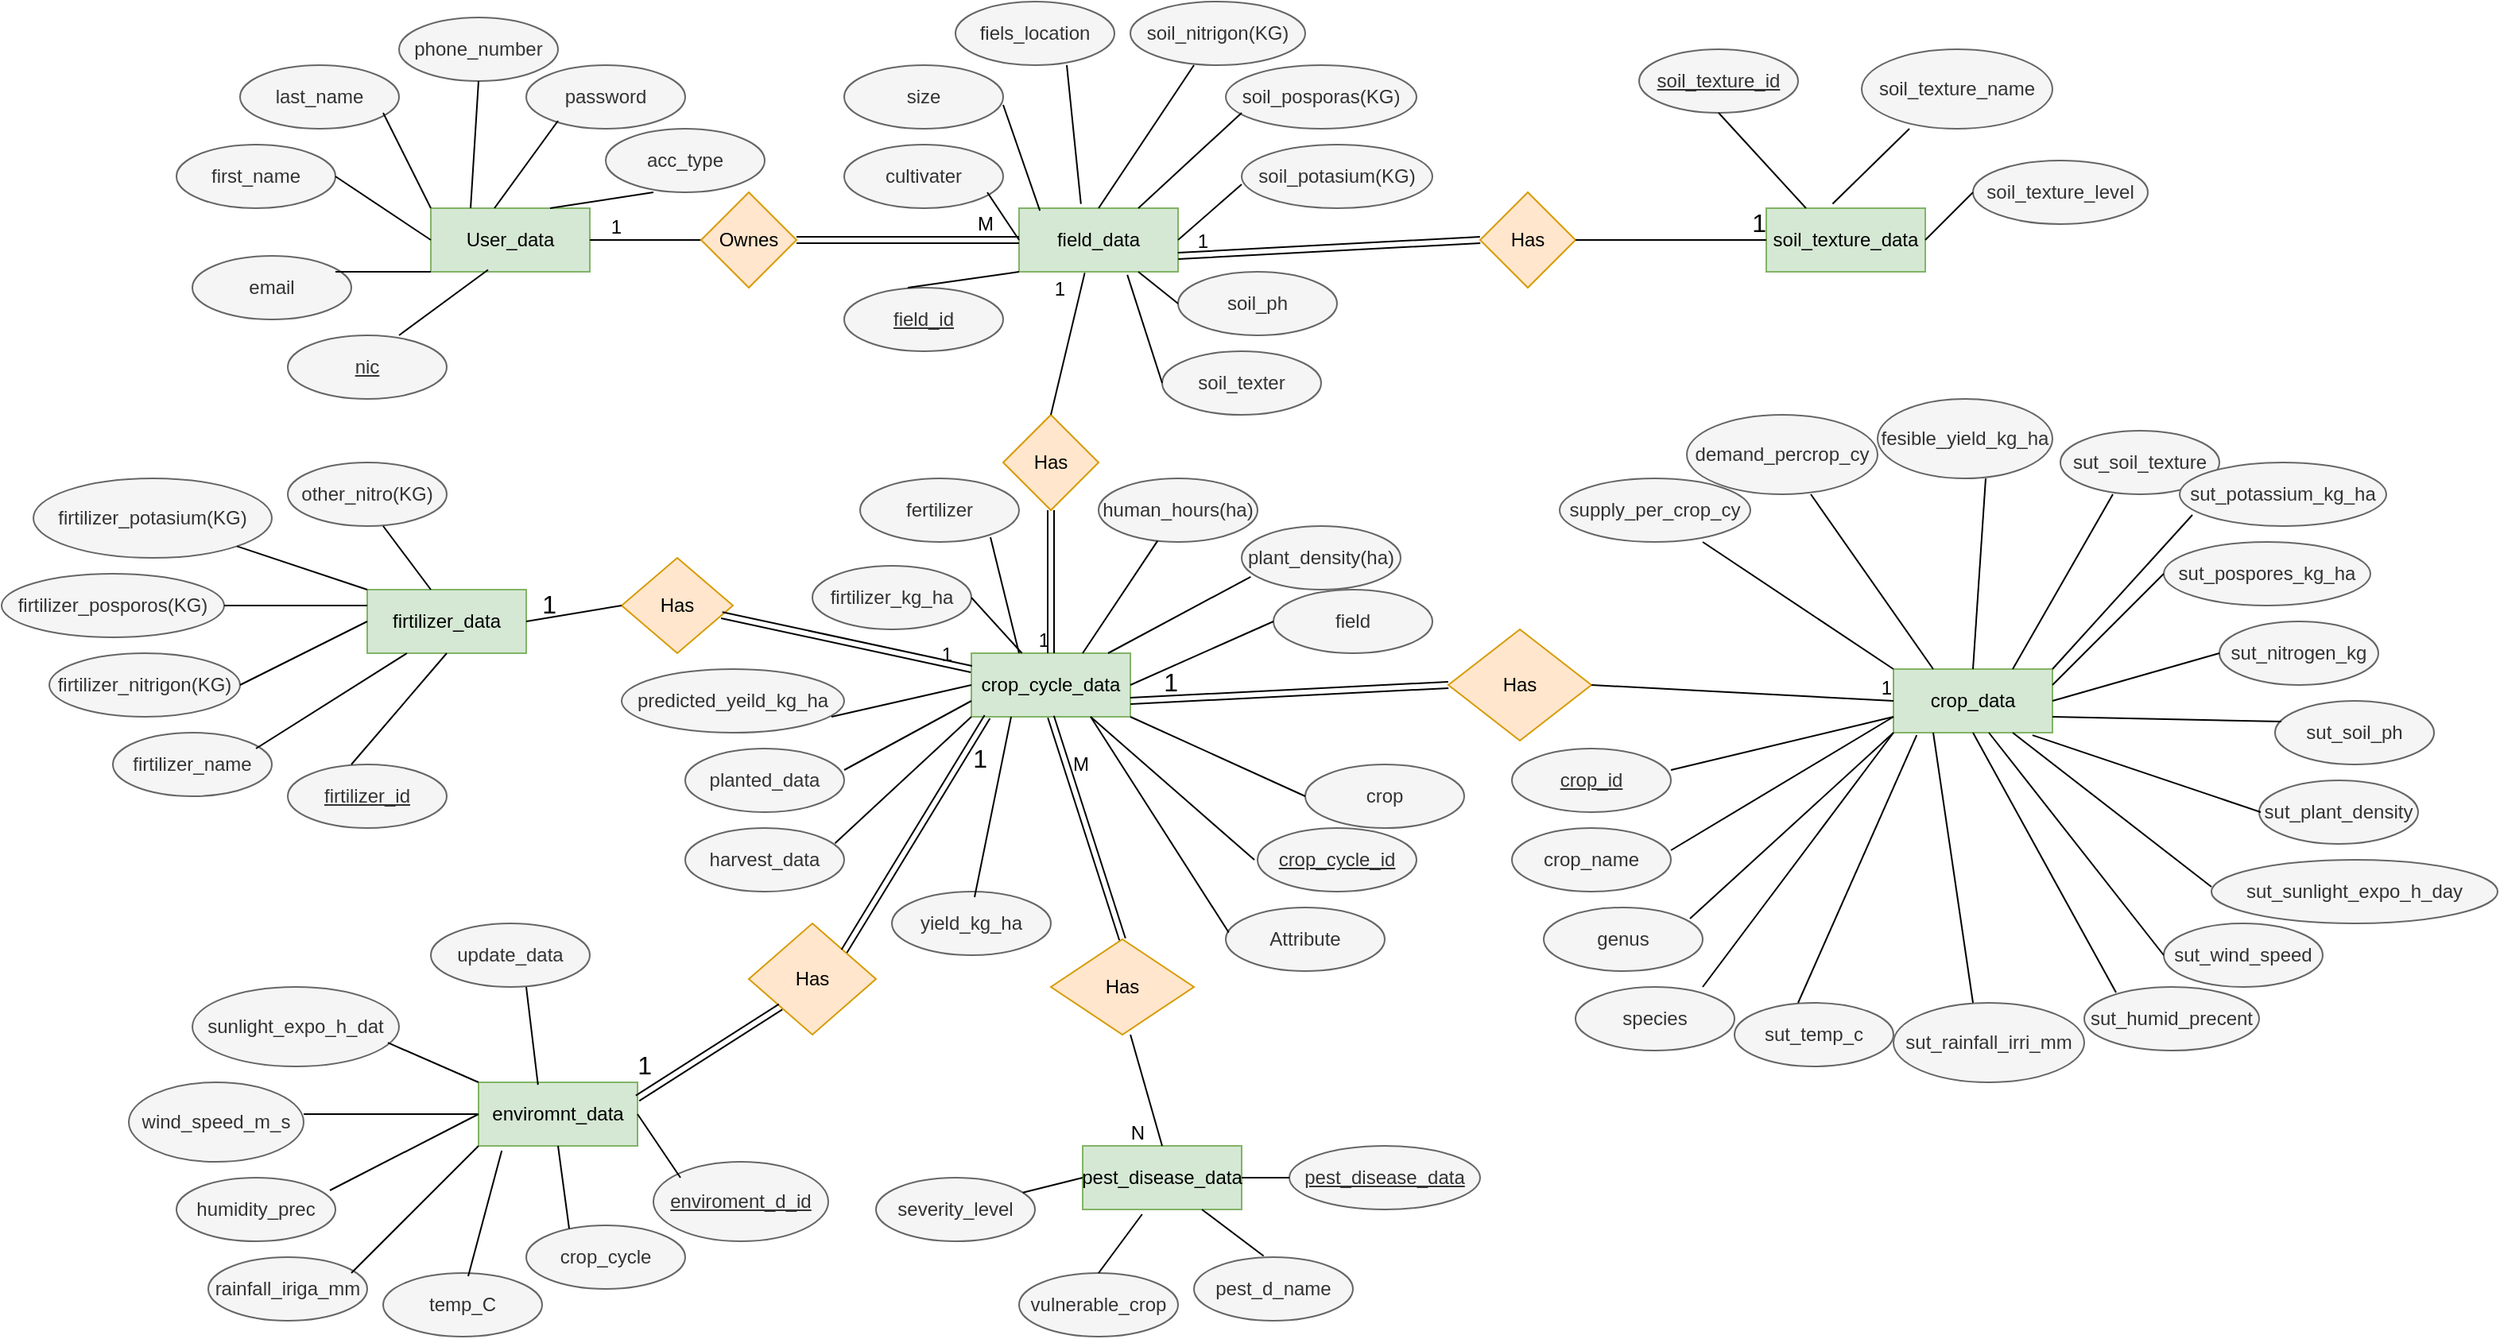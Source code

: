 <mxfile version="20.8.10" type="device"><diagram name="Page-1" id="HQSj9chw221muuiLGqMV"><mxGraphModel dx="2421" dy="1029" grid="1" gridSize="10" guides="1" tooltips="1" connect="1" arrows="1" fold="1" page="1" pageScale="1" pageWidth="850" pageHeight="1100" math="0" shadow="0"><root><mxCell id="0"/><mxCell id="1" parent="0"/><mxCell id="iMDav_3zM4_dnrq6Vx24-238" value="User_data" style="whiteSpace=wrap;html=1;align=center;fillColor=#d5e8d4;strokeColor=#82b366;" parent="1" vertex="1"><mxGeometry x="100" y="170" width="100" height="40" as="geometry"/></mxCell><mxCell id="iMDav_3zM4_dnrq6Vx24-239" value="pest_disease_data" style="whiteSpace=wrap;html=1;align=center;fillColor=#d5e8d4;strokeColor=#82b366;" parent="1" vertex="1"><mxGeometry x="510" y="760" width="100" height="40" as="geometry"/></mxCell><mxCell id="iMDav_3zM4_dnrq6Vx24-241" value="crop_data" style="whiteSpace=wrap;html=1;align=center;fillColor=#d5e8d4;strokeColor=#82b366;" parent="1" vertex="1"><mxGeometry x="1020" y="460" width="100" height="40" as="geometry"/></mxCell><mxCell id="iMDav_3zM4_dnrq6Vx24-242" value="firtilizer_data" style="whiteSpace=wrap;html=1;align=center;fillColor=#d5e8d4;strokeColor=#82b366;" parent="1" vertex="1"><mxGeometry x="60" y="410" width="100" height="40" as="geometry"/></mxCell><mxCell id="iMDav_3zM4_dnrq6Vx24-243" value="enviromnt_data" style="whiteSpace=wrap;html=1;align=center;fillColor=#d5e8d4;strokeColor=#82b366;" parent="1" vertex="1"><mxGeometry x="130" y="720" width="100" height="40" as="geometry"/></mxCell><mxCell id="iMDav_3zM4_dnrq6Vx24-244" value="crop_cycle_data" style="whiteSpace=wrap;html=1;align=center;fillColor=#d5e8d4;strokeColor=#82b366;" parent="1" vertex="1"><mxGeometry x="440" y="450" width="100" height="40" as="geometry"/></mxCell><mxCell id="iMDav_3zM4_dnrq6Vx24-245" value="field_data" style="whiteSpace=wrap;html=1;align=center;fillColor=#d5e8d4;strokeColor=#82b366;" parent="1" vertex="1"><mxGeometry x="470" y="170" width="100" height="40" as="geometry"/></mxCell><mxCell id="iMDav_3zM4_dnrq6Vx24-246" value="soil_texture_data" style="whiteSpace=wrap;html=1;align=center;fillColor=#d5e8d4;strokeColor=#82b366;" parent="1" vertex="1"><mxGeometry x="940" y="170" width="100" height="40" as="geometry"/></mxCell><mxCell id="iMDav_3zM4_dnrq6Vx24-248" value="nic" style="ellipse;whiteSpace=wrap;html=1;align=center;fontStyle=4;fillColor=#f5f5f5;fontColor=#333333;strokeColor=#666666;" parent="1" vertex="1"><mxGeometry x="10" y="250" width="100" height="40" as="geometry"/></mxCell><mxCell id="iMDav_3zM4_dnrq6Vx24-249" value="firtilizer_nitrigon(KG)" style="ellipse;whiteSpace=wrap;html=1;align=center;fillColor=#f5f5f5;fontColor=#333333;strokeColor=#666666;" parent="1" vertex="1"><mxGeometry x="-140" y="450" width="120" height="40" as="geometry"/></mxCell><mxCell id="iMDav_3zM4_dnrq6Vx24-250" value="first_name" style="ellipse;whiteSpace=wrap;html=1;align=center;fillColor=#f5f5f5;fontColor=#333333;strokeColor=#666666;" parent="1" vertex="1"><mxGeometry x="-60" y="130" width="100" height="40" as="geometry"/></mxCell><mxCell id="iMDav_3zM4_dnrq6Vx24-251" value="email" style="ellipse;whiteSpace=wrap;html=1;align=center;fillColor=#f5f5f5;fontColor=#333333;strokeColor=#666666;" parent="1" vertex="1"><mxGeometry x="-50" y="200" width="100" height="40" as="geometry"/></mxCell><mxCell id="iMDav_3zM4_dnrq6Vx24-252" value="soil_texture_name" style="ellipse;whiteSpace=wrap;html=1;align=center;fillColor=#f5f5f5;fontColor=#333333;strokeColor=#666666;" parent="1" vertex="1"><mxGeometry x="1000" y="70" width="120" height="50" as="geometry"/></mxCell><mxCell id="iMDav_3zM4_dnrq6Vx24-253" value="phone_number" style="ellipse;whiteSpace=wrap;html=1;align=center;fillColor=#f5f5f5;fontColor=#333333;strokeColor=#666666;" parent="1" vertex="1"><mxGeometry x="80" y="50" width="100" height="40" as="geometry"/></mxCell><mxCell id="iMDav_3zM4_dnrq6Vx24-254" value="acc_type" style="ellipse;whiteSpace=wrap;html=1;align=center;fillColor=#f5f5f5;fontColor=#333333;strokeColor=#666666;" parent="1" vertex="1"><mxGeometry x="210" y="120" width="100" height="40" as="geometry"/></mxCell><mxCell id="iMDav_3zM4_dnrq6Vx24-255" value="last_name" style="ellipse;whiteSpace=wrap;html=1;align=center;fillColor=#f5f5f5;fontColor=#333333;strokeColor=#666666;" parent="1" vertex="1"><mxGeometry x="-20" y="80" width="100" height="40" as="geometry"/></mxCell><mxCell id="iMDav_3zM4_dnrq6Vx24-256" value="password" style="ellipse;whiteSpace=wrap;html=1;align=center;fillColor=#f5f5f5;fontColor=#333333;strokeColor=#666666;" parent="1" vertex="1"><mxGeometry x="160" y="80" width="100" height="40" as="geometry"/></mxCell><mxCell id="iMDav_3zM4_dnrq6Vx24-257" value="fiels_location" style="ellipse;whiteSpace=wrap;html=1;align=center;fillColor=#f5f5f5;fontColor=#333333;strokeColor=#666666;" parent="1" vertex="1"><mxGeometry x="430" y="40" width="100" height="40" as="geometry"/></mxCell><mxCell id="iMDav_3zM4_dnrq6Vx24-258" value="soil_texter" style="ellipse;whiteSpace=wrap;html=1;align=center;fillColor=#f5f5f5;fontColor=#333333;strokeColor=#666666;" parent="1" vertex="1"><mxGeometry x="560" y="260" width="100" height="40" as="geometry"/></mxCell><mxCell id="iMDav_3zM4_dnrq6Vx24-259" value="soil_posporas(KG)" style="ellipse;whiteSpace=wrap;html=1;align=center;fillColor=#f5f5f5;fontColor=#333333;strokeColor=#666666;" parent="1" vertex="1"><mxGeometry x="600" y="80" width="120" height="40" as="geometry"/></mxCell><mxCell id="iMDav_3zM4_dnrq6Vx24-260" value="cultivater" style="ellipse;whiteSpace=wrap;html=1;align=center;fillColor=#f5f5f5;fontColor=#333333;strokeColor=#666666;" parent="1" vertex="1"><mxGeometry x="360" y="130" width="100" height="40" as="geometry"/></mxCell><mxCell id="iMDav_3zM4_dnrq6Vx24-261" value="soil_ph" style="ellipse;whiteSpace=wrap;html=1;align=center;fillColor=#f5f5f5;fontColor=#333333;strokeColor=#666666;" parent="1" vertex="1"><mxGeometry x="570" y="210" width="100" height="40" as="geometry"/></mxCell><mxCell id="iMDav_3zM4_dnrq6Vx24-262" value="soil_texture_level" style="ellipse;whiteSpace=wrap;html=1;align=center;fillColor=#f5f5f5;fontColor=#333333;strokeColor=#666666;" parent="1" vertex="1"><mxGeometry x="1070" y="140" width="110" height="40" as="geometry"/></mxCell><mxCell id="iMDav_3zM4_dnrq6Vx24-263" value="soil_potasium(KG)" style="ellipse;whiteSpace=wrap;html=1;align=center;fillColor=#f5f5f5;fontColor=#333333;strokeColor=#666666;" parent="1" vertex="1"><mxGeometry x="610" y="130" width="120" height="40" as="geometry"/></mxCell><mxCell id="iMDav_3zM4_dnrq6Vx24-264" value="soil_nitrigon(KG)" style="ellipse;whiteSpace=wrap;html=1;align=center;fillColor=#f5f5f5;fontColor=#333333;strokeColor=#666666;" parent="1" vertex="1"><mxGeometry x="540" y="40" width="110" height="40" as="geometry"/></mxCell><mxCell id="iMDav_3zM4_dnrq6Vx24-265" value="size" style="ellipse;whiteSpace=wrap;html=1;align=center;fillColor=#f5f5f5;fontColor=#333333;strokeColor=#666666;" parent="1" vertex="1"><mxGeometry x="360" y="80" width="100" height="40" as="geometry"/></mxCell><mxCell id="iMDav_3zM4_dnrq6Vx24-266" value="field_id" style="ellipse;whiteSpace=wrap;html=1;align=center;fontStyle=4;fillColor=#f5f5f5;fontColor=#333333;strokeColor=#666666;" parent="1" vertex="1"><mxGeometry x="360" y="220" width="100" height="40" as="geometry"/></mxCell><mxCell id="iMDav_3zM4_dnrq6Vx24-267" value="soil_texture_id" style="ellipse;whiteSpace=wrap;html=1;align=center;fontStyle=4;fillColor=#f5f5f5;fontColor=#333333;strokeColor=#666666;" parent="1" vertex="1"><mxGeometry x="860" y="70" width="100" height="40" as="geometry"/></mxCell><mxCell id="iMDav_3zM4_dnrq6Vx24-268" value="firtilizer_id" style="ellipse;whiteSpace=wrap;html=1;align=center;fontStyle=4;fillColor=#f5f5f5;fontColor=#333333;strokeColor=#666666;" parent="1" vertex="1"><mxGeometry x="10" y="520" width="100" height="40" as="geometry"/></mxCell><mxCell id="iMDav_3zM4_dnrq6Vx24-269" value="firtilizer_name" style="ellipse;whiteSpace=wrap;html=1;align=center;fillColor=#f5f5f5;fontColor=#333333;strokeColor=#666666;" parent="1" vertex="1"><mxGeometry x="-100" y="500" width="100" height="40" as="geometry"/></mxCell><mxCell id="iMDav_3zM4_dnrq6Vx24-270" value="other_nitro(KG)" style="ellipse;whiteSpace=wrap;html=1;align=center;fillColor=#f5f5f5;fontColor=#333333;strokeColor=#666666;" parent="1" vertex="1"><mxGeometry x="10" y="330" width="100" height="40" as="geometry"/></mxCell><mxCell id="iMDav_3zM4_dnrq6Vx24-271" value="firtilizer_potasium(KG)" style="ellipse;whiteSpace=wrap;html=1;align=center;fillColor=#f5f5f5;fontColor=#333333;strokeColor=#666666;" parent="1" vertex="1"><mxGeometry x="-150" y="340" width="150" height="50" as="geometry"/></mxCell><mxCell id="iMDav_3zM4_dnrq6Vx24-272" value="firtilizer_posporos(KG)" style="ellipse;whiteSpace=wrap;html=1;align=center;fillColor=#f5f5f5;fontColor=#333333;strokeColor=#666666;" parent="1" vertex="1"><mxGeometry x="-170" y="400" width="140" height="40" as="geometry"/></mxCell><mxCell id="iMDav_3zM4_dnrq6Vx24-273" value="enviroment_d_id" style="ellipse;whiteSpace=wrap;html=1;align=center;fontStyle=4;fillColor=#f5f5f5;fontColor=#333333;strokeColor=#666666;" parent="1" vertex="1"><mxGeometry x="240" y="770" width="110" height="50" as="geometry"/></mxCell><mxCell id="iMDav_3zM4_dnrq6Vx24-274" value="sunlight_expo_h_dat" style="ellipse;whiteSpace=wrap;html=1;align=center;fillColor=#f5f5f5;fontColor=#333333;strokeColor=#666666;" parent="1" vertex="1"><mxGeometry x="-50" y="660" width="130" height="50" as="geometry"/></mxCell><mxCell id="iMDav_3zM4_dnrq6Vx24-275" value="wind_speed_m_s" style="ellipse;whiteSpace=wrap;html=1;align=center;fillColor=#f5f5f5;fontColor=#333333;strokeColor=#666666;" parent="1" vertex="1"><mxGeometry x="-90" y="720" width="110" height="50" as="geometry"/></mxCell><mxCell id="iMDav_3zM4_dnrq6Vx24-276" value="update_data" style="ellipse;whiteSpace=wrap;html=1;align=center;fillColor=#f5f5f5;fontColor=#333333;strokeColor=#666666;" parent="1" vertex="1"><mxGeometry x="100" y="620" width="100" height="40" as="geometry"/></mxCell><mxCell id="iMDav_3zM4_dnrq6Vx24-277" value="humidity_prec" style="ellipse;whiteSpace=wrap;html=1;align=center;fillColor=#f5f5f5;fontColor=#333333;strokeColor=#666666;" parent="1" vertex="1"><mxGeometry x="-60" y="780" width="100" height="40" as="geometry"/></mxCell><mxCell id="iMDav_3zM4_dnrq6Vx24-278" value="rainfall_iriga_mm" style="ellipse;whiteSpace=wrap;html=1;align=center;fillColor=#f5f5f5;fontColor=#333333;strokeColor=#666666;" parent="1" vertex="1"><mxGeometry x="-40" y="830" width="100" height="40" as="geometry"/></mxCell><mxCell id="iMDav_3zM4_dnrq6Vx24-279" value="temp_C" style="ellipse;whiteSpace=wrap;html=1;align=center;fillColor=#f5f5f5;fontColor=#333333;strokeColor=#666666;" parent="1" vertex="1"><mxGeometry x="70" y="840" width="100" height="40" as="geometry"/></mxCell><mxCell id="iMDav_3zM4_dnrq6Vx24-280" value="crop_cycle" style="ellipse;whiteSpace=wrap;html=1;align=center;fillColor=#f5f5f5;fontColor=#333333;strokeColor=#666666;" parent="1" vertex="1"><mxGeometry x="160" y="810" width="100" height="40" as="geometry"/></mxCell><mxCell id="iMDav_3zM4_dnrq6Vx24-288" value="crop_cycle_id" style="ellipse;whiteSpace=wrap;html=1;align=center;fontStyle=4;fillColor=#f5f5f5;fontColor=#333333;strokeColor=#666666;" parent="1" vertex="1"><mxGeometry x="620" y="560" width="100" height="40" as="geometry"/></mxCell><mxCell id="iMDav_3zM4_dnrq6Vx24-289" value="harvest_data" style="ellipse;whiteSpace=wrap;html=1;align=center;fillColor=#f5f5f5;fontColor=#333333;strokeColor=#666666;" parent="1" vertex="1"><mxGeometry x="260" y="560" width="100" height="40" as="geometry"/></mxCell><mxCell id="iMDav_3zM4_dnrq6Vx24-290" value="Attribute" style="ellipse;whiteSpace=wrap;html=1;align=center;fillColor=#f5f5f5;fontColor=#333333;strokeColor=#666666;" parent="1" vertex="1"><mxGeometry x="600" y="610" width="100" height="40" as="geometry"/></mxCell><mxCell id="iMDav_3zM4_dnrq6Vx24-291" value="predicted_yeild_kg_ha" style="ellipse;whiteSpace=wrap;html=1;align=center;fillColor=#f5f5f5;fontColor=#333333;strokeColor=#666666;" parent="1" vertex="1"><mxGeometry x="220" y="460" width="140" height="40" as="geometry"/></mxCell><mxCell id="iMDav_3zM4_dnrq6Vx24-292" value="planted_data" style="ellipse;whiteSpace=wrap;html=1;align=center;fillColor=#f5f5f5;fontColor=#333333;strokeColor=#666666;" parent="1" vertex="1"><mxGeometry x="260" y="510" width="100" height="40" as="geometry"/></mxCell><mxCell id="iMDav_3zM4_dnrq6Vx24-293" value="yield_kg_ha" style="ellipse;whiteSpace=wrap;html=1;align=center;fillColor=#f5f5f5;fontColor=#333333;strokeColor=#666666;" parent="1" vertex="1"><mxGeometry x="390" y="600" width="100" height="40" as="geometry"/></mxCell><mxCell id="iMDav_3zM4_dnrq6Vx24-294" value="firtilizer_kg_ha" style="ellipse;whiteSpace=wrap;html=1;align=center;fillColor=#f5f5f5;fontColor=#333333;strokeColor=#666666;" parent="1" vertex="1"><mxGeometry x="340" y="395" width="100" height="40" as="geometry"/></mxCell><mxCell id="iMDav_3zM4_dnrq6Vx24-295" value="human_hours(ha)" style="ellipse;whiteSpace=wrap;html=1;align=center;fillColor=#f5f5f5;fontColor=#333333;strokeColor=#666666;" parent="1" vertex="1"><mxGeometry x="520" y="340" width="100" height="40" as="geometry"/></mxCell><mxCell id="iMDav_3zM4_dnrq6Vx24-296" value="plant_density(ha)" style="ellipse;whiteSpace=wrap;html=1;align=center;fillColor=#f5f5f5;fontColor=#333333;strokeColor=#666666;" parent="1" vertex="1"><mxGeometry x="610" y="370" width="100" height="40" as="geometry"/></mxCell><mxCell id="iMDav_3zM4_dnrq6Vx24-297" value="field" style="ellipse;whiteSpace=wrap;html=1;align=center;fillColor=#f5f5f5;fontColor=#333333;strokeColor=#666666;" parent="1" vertex="1"><mxGeometry x="630" y="410" width="100" height="40" as="geometry"/></mxCell><mxCell id="iMDav_3zM4_dnrq6Vx24-298" value="crop" style="ellipse;whiteSpace=wrap;html=1;align=center;fillColor=#f5f5f5;fontColor=#333333;strokeColor=#666666;" parent="1" vertex="1"><mxGeometry x="650" y="520" width="100" height="40" as="geometry"/></mxCell><mxCell id="iMDav_3zM4_dnrq6Vx24-299" value="fertilizer" style="ellipse;whiteSpace=wrap;html=1;align=center;fillColor=#f5f5f5;fontColor=#333333;strokeColor=#666666;" parent="1" vertex="1"><mxGeometry x="370" y="340" width="100" height="40" as="geometry"/></mxCell><mxCell id="iMDav_3zM4_dnrq6Vx24-301" value="severity_level" style="ellipse;whiteSpace=wrap;html=1;align=center;fillColor=#f5f5f5;fontColor=#333333;strokeColor=#666666;" parent="1" vertex="1"><mxGeometry x="380" y="780" width="100" height="40" as="geometry"/></mxCell><mxCell id="iMDav_3zM4_dnrq6Vx24-304" value="pest_disease_data" style="ellipse;whiteSpace=wrap;html=1;align=center;fontStyle=4;fillColor=#f5f5f5;fontColor=#333333;strokeColor=#666666;" parent="1" vertex="1"><mxGeometry x="640" y="760" width="120" height="40" as="geometry"/></mxCell><mxCell id="iMDav_3zM4_dnrq6Vx24-305" value="pest_d_name" style="ellipse;whiteSpace=wrap;html=1;align=center;fillColor=#f5f5f5;fontColor=#333333;strokeColor=#666666;" parent="1" vertex="1"><mxGeometry x="580" y="830" width="100" height="40" as="geometry"/></mxCell><mxCell id="iMDav_3zM4_dnrq6Vx24-306" value="vulnerable_crop" style="ellipse;whiteSpace=wrap;html=1;align=center;fillColor=#f5f5f5;fontColor=#333333;strokeColor=#666666;" parent="1" vertex="1"><mxGeometry x="470" y="840" width="100" height="40" as="geometry"/></mxCell><mxCell id="iMDav_3zM4_dnrq6Vx24-307" value="crop_id" style="ellipse;whiteSpace=wrap;html=1;align=center;fontStyle=4;fillColor=#f5f5f5;fontColor=#333333;strokeColor=#666666;" parent="1" vertex="1"><mxGeometry x="780" y="510" width="100" height="40" as="geometry"/></mxCell><mxCell id="iMDav_3zM4_dnrq6Vx24-308" value="species" style="ellipse;whiteSpace=wrap;html=1;align=center;fillColor=#f5f5f5;fontColor=#333333;strokeColor=#666666;" parent="1" vertex="1"><mxGeometry x="820" y="660" width="100" height="40" as="geometry"/></mxCell><mxCell id="iMDav_3zM4_dnrq6Vx24-309" value="crop_name" style="ellipse;whiteSpace=wrap;html=1;align=center;fillColor=#f5f5f5;fontColor=#333333;strokeColor=#666666;" parent="1" vertex="1"><mxGeometry x="780" y="560" width="100" height="40" as="geometry"/></mxCell><mxCell id="iMDav_3zM4_dnrq6Vx24-310" value="genus" style="ellipse;whiteSpace=wrap;html=1;align=center;fillColor=#f5f5f5;fontColor=#333333;strokeColor=#666666;" parent="1" vertex="1"><mxGeometry x="800" y="610" width="100" height="40" as="geometry"/></mxCell><mxCell id="iMDav_3zM4_dnrq6Vx24-311" value="sut_soil_texture" style="ellipse;whiteSpace=wrap;html=1;align=center;fillColor=#f5f5f5;fontColor=#333333;strokeColor=#666666;" parent="1" vertex="1"><mxGeometry x="1125" y="310" width="100" height="40" as="geometry"/></mxCell><mxCell id="iMDav_3zM4_dnrq6Vx24-312" value="sut_potassium_kg_ha" style="ellipse;whiteSpace=wrap;html=1;align=center;fillColor=#f5f5f5;fontColor=#333333;strokeColor=#666666;" parent="1" vertex="1"><mxGeometry x="1200" y="330" width="130" height="40" as="geometry"/></mxCell><mxCell id="iMDav_3zM4_dnrq6Vx24-313" value="sut_pospores_kg_ha" style="ellipse;whiteSpace=wrap;html=1;align=center;fillColor=#f5f5f5;fontColor=#333333;strokeColor=#666666;" parent="1" vertex="1"><mxGeometry x="1190" y="380" width="130" height="40" as="geometry"/></mxCell><mxCell id="iMDav_3zM4_dnrq6Vx24-314" value="sut_nitrogen_kg" style="ellipse;whiteSpace=wrap;html=1;align=center;fillColor=#f5f5f5;fontColor=#333333;strokeColor=#666666;" parent="1" vertex="1"><mxGeometry x="1225" y="430" width="100" height="40" as="geometry"/></mxCell><mxCell id="iMDav_3zM4_dnrq6Vx24-316" value="sut_soil_ph" style="ellipse;whiteSpace=wrap;html=1;align=center;fillColor=#f5f5f5;fontColor=#333333;strokeColor=#666666;" parent="1" vertex="1"><mxGeometry x="1260" y="480" width="100" height="40" as="geometry"/></mxCell><mxCell id="iMDav_3zM4_dnrq6Vx24-317" value="fesible_yield_kg_ha" style="ellipse;whiteSpace=wrap;html=1;align=center;fillColor=#f5f5f5;fontColor=#333333;strokeColor=#666666;" parent="1" vertex="1"><mxGeometry x="1010" y="290" width="110" height="50" as="geometry"/></mxCell><mxCell id="iMDav_3zM4_dnrq6Vx24-318" value="demand_percrop_cy" style="ellipse;whiteSpace=wrap;html=1;align=center;fillColor=#f5f5f5;fontColor=#333333;strokeColor=#666666;" parent="1" vertex="1"><mxGeometry x="890" y="300" width="120" height="50" as="geometry"/></mxCell><mxCell id="iMDav_3zM4_dnrq6Vx24-319" value="supply_per_crop_cy" style="ellipse;whiteSpace=wrap;html=1;align=center;fillColor=#f5f5f5;fontColor=#333333;strokeColor=#666666;" parent="1" vertex="1"><mxGeometry x="810" y="340" width="120" height="40" as="geometry"/></mxCell><mxCell id="iMDav_3zM4_dnrq6Vx24-320" value="sut_plant_density" style="ellipse;whiteSpace=wrap;html=1;align=center;fillColor=#f5f5f5;fontColor=#333333;strokeColor=#666666;" parent="1" vertex="1"><mxGeometry x="1250" y="530" width="100" height="40" as="geometry"/></mxCell><mxCell id="iMDav_3zM4_dnrq6Vx24-321" value="sut_sunlight_expo_h_day" style="ellipse;whiteSpace=wrap;html=1;align=center;fillColor=#f5f5f5;fontColor=#333333;strokeColor=#666666;" parent="1" vertex="1"><mxGeometry x="1220" y="580" width="180" height="40" as="geometry"/></mxCell><mxCell id="iMDav_3zM4_dnrq6Vx24-322" value="sut_wind_speed" style="ellipse;whiteSpace=wrap;html=1;align=center;fillColor=#f5f5f5;fontColor=#333333;strokeColor=#666666;" parent="1" vertex="1"><mxGeometry x="1190" y="620" width="100" height="40" as="geometry"/></mxCell><mxCell id="iMDav_3zM4_dnrq6Vx24-323" value="sut_humid_precent" style="ellipse;whiteSpace=wrap;html=1;align=center;fillColor=#f5f5f5;fontColor=#333333;strokeColor=#666666;" parent="1" vertex="1"><mxGeometry x="1140" y="660" width="110" height="40" as="geometry"/></mxCell><mxCell id="iMDav_3zM4_dnrq6Vx24-324" value="sut_rainfall_irri_mm" style="ellipse;whiteSpace=wrap;html=1;align=center;fillColor=#f5f5f5;fontColor=#333333;strokeColor=#666666;" parent="1" vertex="1"><mxGeometry x="1020" y="670" width="120" height="50" as="geometry"/></mxCell><mxCell id="iMDav_3zM4_dnrq6Vx24-325" value="sut_temp_c" style="ellipse;whiteSpace=wrap;html=1;align=center;fillColor=#f5f5f5;fontColor=#333333;strokeColor=#666666;" parent="1" vertex="1"><mxGeometry x="920" y="670" width="100" height="40" as="geometry"/></mxCell><mxCell id="iMDav_3zM4_dnrq6Vx24-351" value="" style="endArrow=none;html=1;rounded=0;entryX=0.5;entryY=1;entryDx=0;entryDy=0;" parent="1" target="iMDav_3zM4_dnrq6Vx24-242" edge="1"><mxGeometry relative="1" as="geometry"><mxPoint x="50" y="520" as="sourcePoint"/><mxPoint x="210" y="520" as="targetPoint"/></mxGeometry></mxCell><mxCell id="iMDav_3zM4_dnrq6Vx24-352" value="" style="endArrow=none;html=1;rounded=0;entryX=0.25;entryY=1;entryDx=0;entryDy=0;" parent="1" target="iMDav_3zM4_dnrq6Vx24-242" edge="1"><mxGeometry relative="1" as="geometry"><mxPoint x="-10" y="510" as="sourcePoint"/><mxPoint x="50" y="440" as="targetPoint"/></mxGeometry></mxCell><mxCell id="iMDav_3zM4_dnrq6Vx24-353" value="" style="endArrow=none;html=1;rounded=0;entryX=0;entryY=0.5;entryDx=0;entryDy=0;" parent="1" target="iMDav_3zM4_dnrq6Vx24-242" edge="1"><mxGeometry relative="1" as="geometry"><mxPoint x="-20" y="470" as="sourcePoint"/><mxPoint x="40" y="400" as="targetPoint"/></mxGeometry></mxCell><mxCell id="iMDav_3zM4_dnrq6Vx24-354" value="" style="endArrow=none;html=1;rounded=0;entryX=0;entryY=0.25;entryDx=0;entryDy=0;exitX=1;exitY=0.5;exitDx=0;exitDy=0;" parent="1" source="iMDav_3zM4_dnrq6Vx24-272" target="iMDav_3zM4_dnrq6Vx24-242" edge="1"><mxGeometry relative="1" as="geometry"><mxPoint x="-30" y="410" as="sourcePoint"/><mxPoint x="30" y="340" as="targetPoint"/></mxGeometry></mxCell><mxCell id="iMDav_3zM4_dnrq6Vx24-355" value="" style="endArrow=none;html=1;rounded=0;entryX=0;entryY=0;entryDx=0;entryDy=0;exitX=1;exitY=1;exitDx=0;exitDy=0;" parent="1" source="iMDav_3zM4_dnrq6Vx24-271" target="iMDav_3zM4_dnrq6Vx24-242" edge="1"><mxGeometry relative="1" as="geometry"><mxPoint x="-20" y="380" as="sourcePoint"/><mxPoint x="40" y="310" as="targetPoint"/></mxGeometry></mxCell><mxCell id="iMDav_3zM4_dnrq6Vx24-356" value="" style="endArrow=none;html=1;rounded=0;entryX=0.5;entryY=1;entryDx=0;entryDy=0;exitX=0.4;exitY=0;exitDx=0;exitDy=0;exitPerimeter=0;" parent="1" source="iMDav_3zM4_dnrq6Vx24-242" edge="1"><mxGeometry relative="1" as="geometry"><mxPoint x="10" y="440" as="sourcePoint"/><mxPoint x="70" y="370" as="targetPoint"/></mxGeometry></mxCell><mxCell id="iMDav_3zM4_dnrq6Vx24-357" value="" style="endArrow=none;html=1;rounded=0;entryX=0.36;entryY=0.968;entryDx=0;entryDy=0;entryPerimeter=0;" parent="1" target="iMDav_3zM4_dnrq6Vx24-238" edge="1"><mxGeometry relative="1" as="geometry"><mxPoint x="80" y="250" as="sourcePoint"/><mxPoint x="140" y="180" as="targetPoint"/></mxGeometry></mxCell><mxCell id="iMDav_3zM4_dnrq6Vx24-358" value="" style="endArrow=none;html=1;rounded=0;entryX=0;entryY=1;entryDx=0;entryDy=0;" parent="1" target="iMDav_3zM4_dnrq6Vx24-238" edge="1"><mxGeometry relative="1" as="geometry"><mxPoint x="40" y="210" as="sourcePoint"/><mxPoint x="100" y="140" as="targetPoint"/></mxGeometry></mxCell><mxCell id="iMDav_3zM4_dnrq6Vx24-359" value="" style="endArrow=none;html=1;rounded=0;entryX=0;entryY=0.5;entryDx=0;entryDy=0;" parent="1" target="iMDav_3zM4_dnrq6Vx24-238" edge="1"><mxGeometry relative="1" as="geometry"><mxPoint x="40" y="150" as="sourcePoint"/><mxPoint x="100" y="80" as="targetPoint"/></mxGeometry></mxCell><mxCell id="iMDav_3zM4_dnrq6Vx24-360" value="" style="endArrow=none;html=1;rounded=0;entryX=0;entryY=0;entryDx=0;entryDy=0;" parent="1" target="iMDav_3zM4_dnrq6Vx24-238" edge="1"><mxGeometry relative="1" as="geometry"><mxPoint x="70" y="110" as="sourcePoint"/><mxPoint x="130" y="40" as="targetPoint"/></mxGeometry></mxCell><mxCell id="iMDav_3zM4_dnrq6Vx24-361" value="" style="endArrow=none;html=1;rounded=0;entryX=0.5;entryY=1;entryDx=0;entryDy=0;exitX=0.25;exitY=0;exitDx=0;exitDy=0;" parent="1" source="iMDav_3zM4_dnrq6Vx24-238" edge="1"><mxGeometry relative="1" as="geometry"><mxPoint x="70" y="160" as="sourcePoint"/><mxPoint x="130" y="90" as="targetPoint"/></mxGeometry></mxCell><mxCell id="iMDav_3zM4_dnrq6Vx24-362" value="" style="endArrow=none;html=1;rounded=0;entryX=0.5;entryY=1;entryDx=0;entryDy=0;" parent="1" edge="1"><mxGeometry relative="1" as="geometry"><mxPoint x="140" y="170" as="sourcePoint"/><mxPoint x="180" y="115" as="targetPoint"/></mxGeometry></mxCell><mxCell id="iMDav_3zM4_dnrq6Vx24-363" value="" style="endArrow=none;html=1;rounded=0;entryX=0.5;entryY=1;entryDx=0;entryDy=0;exitX=0.75;exitY=0;exitDx=0;exitDy=0;" parent="1" source="iMDav_3zM4_dnrq6Vx24-238" edge="1"><mxGeometry relative="1" as="geometry"><mxPoint x="180" y="230" as="sourcePoint"/><mxPoint x="240" y="160" as="targetPoint"/></mxGeometry></mxCell><mxCell id="iMDav_3zM4_dnrq6Vx24-364" value="" style="endArrow=none;html=1;rounded=0;entryX=0.5;entryY=1;entryDx=0;entryDy=0;exitX=0.5;exitY=0;exitDx=0;exitDy=0;" parent="1" source="iMDav_3zM4_dnrq6Vx24-245" edge="1"><mxGeometry relative="1" as="geometry"><mxPoint x="520" y="150" as="sourcePoint"/><mxPoint x="580" y="80" as="targetPoint"/></mxGeometry></mxCell><mxCell id="iMDav_3zM4_dnrq6Vx24-365" value="" style="endArrow=none;html=1;rounded=0;entryX=0.5;entryY=1;entryDx=0;entryDy=0;exitX=0.75;exitY=0;exitDx=0;exitDy=0;" parent="1" source="iMDav_3zM4_dnrq6Vx24-245" edge="1"><mxGeometry relative="1" as="geometry"><mxPoint x="550" y="180" as="sourcePoint"/><mxPoint x="610" y="110" as="targetPoint"/></mxGeometry></mxCell><mxCell id="iMDav_3zM4_dnrq6Vx24-366" value="" style="endArrow=none;html=1;rounded=0;entryX=0.5;entryY=1;entryDx=0;entryDy=0;exitX=1;exitY=0.5;exitDx=0;exitDy=0;" parent="1" source="iMDav_3zM4_dnrq6Vx24-245" edge="1"><mxGeometry relative="1" as="geometry"><mxPoint x="550" y="225" as="sourcePoint"/><mxPoint x="610" y="155" as="targetPoint"/></mxGeometry></mxCell><mxCell id="iMDav_3zM4_dnrq6Vx24-367" value="" style="endArrow=none;html=1;rounded=0;entryX=0.5;entryY=1;entryDx=0;entryDy=0;exitX=0.75;exitY=1;exitDx=0;exitDy=0;" parent="1" source="iMDav_3zM4_dnrq6Vx24-245" edge="1"><mxGeometry relative="1" as="geometry"><mxPoint x="510" y="300" as="sourcePoint"/><mxPoint x="570" y="230" as="targetPoint"/></mxGeometry></mxCell><mxCell id="iMDav_3zM4_dnrq6Vx24-368" value="" style="endArrow=none;html=1;rounded=0;entryX=0.5;entryY=1;entryDx=0;entryDy=0;exitX=0.681;exitY=1.048;exitDx=0;exitDy=0;exitPerimeter=0;" parent="1" source="iMDav_3zM4_dnrq6Vx24-245" edge="1"><mxGeometry relative="1" as="geometry"><mxPoint x="500" y="350" as="sourcePoint"/><mxPoint x="560" y="280" as="targetPoint"/></mxGeometry></mxCell><mxCell id="iMDav_3zM4_dnrq6Vx24-369" value="" style="endArrow=none;html=1;rounded=0;entryX=0;entryY=1;entryDx=0;entryDy=0;" parent="1" target="iMDav_3zM4_dnrq6Vx24-245" edge="1"><mxGeometry relative="1" as="geometry"><mxPoint x="400" y="220" as="sourcePoint"/><mxPoint x="460" y="150" as="targetPoint"/></mxGeometry></mxCell><mxCell id="iMDav_3zM4_dnrq6Vx24-370" value="" style="endArrow=none;html=1;rounded=0;entryX=0;entryY=0.5;entryDx=0;entryDy=0;" parent="1" target="iMDav_3zM4_dnrq6Vx24-245" edge="1"><mxGeometry relative="1" as="geometry"><mxPoint x="450" y="160" as="sourcePoint"/><mxPoint x="510" y="90" as="targetPoint"/></mxGeometry></mxCell><mxCell id="iMDav_3zM4_dnrq6Vx24-371" value="" style="endArrow=none;html=1;rounded=0;entryX=0.131;entryY=0.039;entryDx=0;entryDy=0;entryPerimeter=0;" parent="1" target="iMDav_3zM4_dnrq6Vx24-245" edge="1"><mxGeometry relative="1" as="geometry"><mxPoint x="460" y="105" as="sourcePoint"/><mxPoint x="520" y="35" as="targetPoint"/></mxGeometry></mxCell><mxCell id="iMDav_3zM4_dnrq6Vx24-372" value="" style="endArrow=none;html=1;rounded=0;entryX=0.5;entryY=1;entryDx=0;entryDy=0;exitX=0.389;exitY=-0.068;exitDx=0;exitDy=0;exitPerimeter=0;" parent="1" source="iMDav_3zM4_dnrq6Vx24-245" edge="1"><mxGeometry relative="1" as="geometry"><mxPoint x="440" y="150" as="sourcePoint"/><mxPoint x="500" y="80" as="targetPoint"/></mxGeometry></mxCell><mxCell id="iMDav_3zM4_dnrq6Vx24-373" value="" style="endArrow=none;html=1;rounded=0;entryX=0.5;entryY=1;entryDx=0;entryDy=0;exitX=0.25;exitY=0;exitDx=0;exitDy=0;" parent="1" source="iMDav_3zM4_dnrq6Vx24-246" edge="1"><mxGeometry relative="1" as="geometry"><mxPoint x="850" y="180" as="sourcePoint"/><mxPoint x="910" y="110" as="targetPoint"/></mxGeometry></mxCell><mxCell id="iMDav_3zM4_dnrq6Vx24-374" value="" style="endArrow=none;html=1;rounded=0;entryX=0.5;entryY=1;entryDx=0;entryDy=0;exitX=0.417;exitY=-0.068;exitDx=0;exitDy=0;exitPerimeter=0;" parent="1" source="iMDav_3zM4_dnrq6Vx24-246" edge="1"><mxGeometry relative="1" as="geometry"><mxPoint x="970" y="190" as="sourcePoint"/><mxPoint x="1030" y="120" as="targetPoint"/></mxGeometry></mxCell><mxCell id="iMDav_3zM4_dnrq6Vx24-377" value="" style="endArrow=none;html=1;rounded=0;exitX=0.417;exitY=-0.068;exitDx=0;exitDy=0;exitPerimeter=0;" parent="1" edge="1"><mxGeometry relative="1" as="geometry"><mxPoint x="452" y="377" as="sourcePoint"/><mxPoint x="470" y="450" as="targetPoint"/></mxGeometry></mxCell><mxCell id="iMDav_3zM4_dnrq6Vx24-378" value="" style="endArrow=none;html=1;rounded=0;exitX=1;exitY=0.5;exitDx=0;exitDy=0;" parent="1" source="iMDav_3zM4_dnrq6Vx24-294" target="iMDav_3zM4_dnrq6Vx24-244" edge="1"><mxGeometry relative="1" as="geometry"><mxPoint x="442" y="417" as="sourcePoint"/><mxPoint x="490" y="370" as="targetPoint"/></mxGeometry></mxCell><mxCell id="iMDav_3zM4_dnrq6Vx24-379" value="" style="endArrow=none;html=1;rounded=0;entryX=0;entryY=0.5;entryDx=0;entryDy=0;exitX=0.417;exitY=-0.068;exitDx=0;exitDy=0;exitPerimeter=0;" parent="1" target="iMDav_3zM4_dnrq6Vx24-244" edge="1"><mxGeometry relative="1" as="geometry"><mxPoint x="352" y="490" as="sourcePoint"/><mxPoint x="400" y="443" as="targetPoint"/></mxGeometry></mxCell><mxCell id="iMDav_3zM4_dnrq6Vx24-380" value="" style="endArrow=none;html=1;rounded=0;entryX=0;entryY=0.75;entryDx=0;entryDy=0;exitX=0.417;exitY=-0.068;exitDx=0;exitDy=0;exitPerimeter=0;" parent="1" target="iMDav_3zM4_dnrq6Vx24-244" edge="1"><mxGeometry relative="1" as="geometry"><mxPoint x="360" y="523.5" as="sourcePoint"/><mxPoint x="408" y="476.5" as="targetPoint"/></mxGeometry></mxCell><mxCell id="iMDav_3zM4_dnrq6Vx24-381" value="" style="endArrow=none;html=1;rounded=0;entryX=0;entryY=1;entryDx=0;entryDy=0;exitX=0.942;exitY=0.24;exitDx=0;exitDy=0;exitPerimeter=0;" parent="1" source="iMDav_3zM4_dnrq6Vx24-289" target="iMDav_3zM4_dnrq6Vx24-244" edge="1"><mxGeometry relative="1" as="geometry"><mxPoint x="352" y="573.5" as="sourcePoint"/><mxPoint x="400" y="526.5" as="targetPoint"/></mxGeometry></mxCell><mxCell id="iMDav_3zM4_dnrq6Vx24-382" value="" style="endArrow=none;html=1;rounded=0;entryX=0.25;entryY=1;entryDx=0;entryDy=0;exitX=0.417;exitY=-0.068;exitDx=0;exitDy=0;exitPerimeter=0;" parent="1" target="iMDav_3zM4_dnrq6Vx24-244" edge="1"><mxGeometry relative="1" as="geometry"><mxPoint x="442" y="603.5" as="sourcePoint"/><mxPoint x="490" y="556.5" as="targetPoint"/></mxGeometry></mxCell><mxCell id="iMDav_3zM4_dnrq6Vx24-383" value="" style="endArrow=none;html=1;rounded=0;entryX=0.019;entryY=0.394;entryDx=0;entryDy=0;exitX=0.75;exitY=1;exitDx=0;exitDy=0;entryPerimeter=0;" parent="1" source="iMDav_3zM4_dnrq6Vx24-244" target="iMDav_3zM4_dnrq6Vx24-290" edge="1"><mxGeometry relative="1" as="geometry"><mxPoint x="552" y="670" as="sourcePoint"/><mxPoint x="600" y="623" as="targetPoint"/></mxGeometry></mxCell><mxCell id="iMDav_3zM4_dnrq6Vx24-384" value="" style="endArrow=none;html=1;rounded=0;entryX=0.5;entryY=1;entryDx=0;entryDy=0;exitX=0.75;exitY=1;exitDx=0;exitDy=0;" parent="1" source="iMDav_3zM4_dnrq6Vx24-244" edge="1"><mxGeometry relative="1" as="geometry"><mxPoint x="570" y="627" as="sourcePoint"/><mxPoint x="618" y="580" as="targetPoint"/></mxGeometry></mxCell><mxCell id="iMDav_3zM4_dnrq6Vx24-385" value="" style="endArrow=none;html=1;rounded=0;entryX=0;entryY=0.5;entryDx=0;entryDy=0;exitX=0.417;exitY=-0.068;exitDx=0;exitDy=0;exitPerimeter=0;" parent="1" target="iMDav_3zM4_dnrq6Vx24-297" edge="1"><mxGeometry relative="1" as="geometry"><mxPoint x="540" y="470" as="sourcePoint"/><mxPoint x="588" y="423" as="targetPoint"/></mxGeometry></mxCell><mxCell id="iMDav_3zM4_dnrq6Vx24-386" value="" style="endArrow=none;html=1;rounded=0;entryX=0.5;entryY=1;entryDx=0;entryDy=0;exitX=1;exitY=1;exitDx=0;exitDy=0;" parent="1" source="iMDav_3zM4_dnrq6Vx24-244" edge="1"><mxGeometry relative="1" as="geometry"><mxPoint x="602" y="587" as="sourcePoint"/><mxPoint x="650" y="540" as="targetPoint"/></mxGeometry></mxCell><mxCell id="iMDav_3zM4_dnrq6Vx24-387" value="" style="endArrow=none;html=1;rounded=0;entryX=0.057;entryY=0.797;entryDx=0;entryDy=0;exitX=0.417;exitY=-0.068;exitDx=0;exitDy=0;exitPerimeter=0;entryPerimeter=0;" parent="1" target="iMDav_3zM4_dnrq6Vx24-296" edge="1"><mxGeometry relative="1" as="geometry"><mxPoint x="526" y="450" as="sourcePoint"/><mxPoint x="574" y="403" as="targetPoint"/></mxGeometry></mxCell><mxCell id="iMDav_3zM4_dnrq6Vx24-388" value="" style="endArrow=none;html=1;rounded=0;exitX=0.417;exitY=-0.068;exitDx=0;exitDy=0;exitPerimeter=0;" parent="1" target="iMDav_3zM4_dnrq6Vx24-295" edge="1"><mxGeometry relative="1" as="geometry"><mxPoint x="510" y="450" as="sourcePoint"/><mxPoint x="558" y="403" as="targetPoint"/></mxGeometry></mxCell><mxCell id="iMDav_3zM4_dnrq6Vx24-389" value="" style="endArrow=none;html=1;rounded=0;entryX=0.5;entryY=1;entryDx=0;entryDy=0;exitX=0;exitY=0;exitDx=0;exitDy=0;" parent="1" source="iMDav_3zM4_dnrq6Vx24-241" edge="1"><mxGeometry relative="1" as="geometry"><mxPoint x="852" y="427" as="sourcePoint"/><mxPoint x="900" y="380" as="targetPoint"/></mxGeometry></mxCell><mxCell id="iMDav_3zM4_dnrq6Vx24-390" value="" style="endArrow=none;html=1;rounded=0;entryX=0.5;entryY=1;entryDx=0;entryDy=0;exitX=0.25;exitY=0;exitDx=0;exitDy=0;" parent="1" source="iMDav_3zM4_dnrq6Vx24-241" edge="1"><mxGeometry relative="1" as="geometry"><mxPoint x="920" y="397" as="sourcePoint"/><mxPoint x="968" y="350" as="targetPoint"/></mxGeometry></mxCell><mxCell id="iMDav_3zM4_dnrq6Vx24-391" value="" style="endArrow=none;html=1;rounded=0;entryX=0.5;entryY=1;entryDx=0;entryDy=0;exitX=0.5;exitY=0;exitDx=0;exitDy=0;" parent="1" source="iMDav_3zM4_dnrq6Vx24-241" edge="1"><mxGeometry relative="1" as="geometry"><mxPoint x="1030" y="387" as="sourcePoint"/><mxPoint x="1078" y="340" as="targetPoint"/></mxGeometry></mxCell><mxCell id="iMDav_3zM4_dnrq6Vx24-392" value="" style="endArrow=none;html=1;rounded=0;entryX=0.5;entryY=1;entryDx=0;entryDy=0;exitX=0.75;exitY=0;exitDx=0;exitDy=0;" parent="1" source="iMDav_3zM4_dnrq6Vx24-241" edge="1"><mxGeometry relative="1" as="geometry"><mxPoint x="1110" y="397" as="sourcePoint"/><mxPoint x="1158" y="350" as="targetPoint"/></mxGeometry></mxCell><mxCell id="iMDav_3zM4_dnrq6Vx24-393" value="" style="endArrow=none;html=1;rounded=0;entryX=0.5;entryY=1;entryDx=0;entryDy=0;exitX=1;exitY=0;exitDx=0;exitDy=0;" parent="1" source="iMDav_3zM4_dnrq6Vx24-241" edge="1"><mxGeometry relative="1" as="geometry"><mxPoint x="1160" y="410" as="sourcePoint"/><mxPoint x="1208" y="363" as="targetPoint"/></mxGeometry></mxCell><mxCell id="iMDav_3zM4_dnrq6Vx24-394" value="" style="endArrow=none;html=1;rounded=0;entryX=0.5;entryY=1;entryDx=0;entryDy=0;exitX=1;exitY=0.25;exitDx=0;exitDy=0;" parent="1" source="iMDav_3zM4_dnrq6Vx24-241" edge="1"><mxGeometry relative="1" as="geometry"><mxPoint x="1120" y="500" as="sourcePoint"/><mxPoint x="1190" y="400" as="targetPoint"/></mxGeometry></mxCell><mxCell id="iMDav_3zM4_dnrq6Vx24-395" value="" style="endArrow=none;html=1;rounded=0;entryX=0.5;entryY=1;entryDx=0;entryDy=0;exitX=1;exitY=0.5;exitDx=0;exitDy=0;" parent="1" source="iMDav_3zM4_dnrq6Vx24-241" edge="1"><mxGeometry relative="1" as="geometry"><mxPoint x="1177" y="497" as="sourcePoint"/><mxPoint x="1225" y="450" as="targetPoint"/></mxGeometry></mxCell><mxCell id="iMDav_3zM4_dnrq6Vx24-396" value="" style="endArrow=none;html=1;rounded=0;entryX=0.5;entryY=1;entryDx=0;entryDy=0;exitX=1;exitY=0.75;exitDx=0;exitDy=0;" parent="1" source="iMDav_3zM4_dnrq6Vx24-241" edge="1"><mxGeometry relative="1" as="geometry"><mxPoint x="1216" y="540" as="sourcePoint"/><mxPoint x="1264" y="493" as="targetPoint"/></mxGeometry></mxCell><mxCell id="iMDav_3zM4_dnrq6Vx24-397" value="" style="endArrow=none;html=1;rounded=0;entryX=0.874;entryY=1.039;entryDx=0;entryDy=0;exitX=0.417;exitY=-0.068;exitDx=0;exitDy=0;exitPerimeter=0;entryPerimeter=0;" parent="1" target="iMDav_3zM4_dnrq6Vx24-241" edge="1"><mxGeometry relative="1" as="geometry"><mxPoint x="1251" y="550" as="sourcePoint"/><mxPoint x="1299" y="503" as="targetPoint"/></mxGeometry></mxCell><mxCell id="iMDav_3zM4_dnrq6Vx24-398" value="" style="endArrow=none;html=1;rounded=0;entryX=0.75;entryY=1;entryDx=0;entryDy=0;exitX=0.417;exitY=-0.068;exitDx=0;exitDy=0;exitPerimeter=0;" parent="1" target="iMDav_3zM4_dnrq6Vx24-241" edge="1"><mxGeometry relative="1" as="geometry"><mxPoint x="1220" y="597" as="sourcePoint"/><mxPoint x="1268" y="550" as="targetPoint"/></mxGeometry></mxCell><mxCell id="iMDav_3zM4_dnrq6Vx24-399" value="" style="endArrow=none;html=1;rounded=0;exitX=0.417;exitY=-0.068;exitDx=0;exitDy=0;exitPerimeter=0;" parent="1" edge="1"><mxGeometry relative="1" as="geometry"><mxPoint x="1190" y="640" as="sourcePoint"/><mxPoint x="1080" y="500" as="targetPoint"/></mxGeometry></mxCell><mxCell id="iMDav_3zM4_dnrq6Vx24-400" value="" style="endArrow=none;html=1;rounded=0;entryX=0.25;entryY=1;entryDx=0;entryDy=0;exitX=0.417;exitY=-0.068;exitDx=0;exitDy=0;exitPerimeter=0;" parent="1" target="iMDav_3zM4_dnrq6Vx24-241" edge="1"><mxGeometry relative="1" as="geometry"><mxPoint x="1070" y="670" as="sourcePoint"/><mxPoint x="1118" y="623" as="targetPoint"/></mxGeometry></mxCell><mxCell id="iMDav_3zM4_dnrq6Vx24-401" value="" style="endArrow=none;html=1;rounded=0;entryX=0.5;entryY=1;entryDx=0;entryDy=0;exitX=0.417;exitY=-0.068;exitDx=0;exitDy=0;exitPerimeter=0;" parent="1" target="iMDav_3zM4_dnrq6Vx24-241" edge="1"><mxGeometry relative="1" as="geometry"><mxPoint x="1160" y="663.5" as="sourcePoint"/><mxPoint x="1208" y="616.5" as="targetPoint"/></mxGeometry></mxCell><mxCell id="iMDav_3zM4_dnrq6Vx24-402" value="" style="endArrow=none;html=1;rounded=0;entryX=0.146;entryY=1.039;entryDx=0;entryDy=0;exitX=0.417;exitY=-0.068;exitDx=0;exitDy=0;exitPerimeter=0;entryPerimeter=0;" parent="1" target="iMDav_3zM4_dnrq6Vx24-241" edge="1"><mxGeometry relative="1" as="geometry"><mxPoint x="960" y="670" as="sourcePoint"/><mxPoint x="1008" y="623" as="targetPoint"/></mxGeometry></mxCell><mxCell id="iMDav_3zM4_dnrq6Vx24-403" value="" style="endArrow=none;html=1;rounded=0;entryX=0;entryY=1;entryDx=0;entryDy=0;exitX=0.8;exitY=0;exitDx=0;exitDy=0;exitPerimeter=0;" parent="1" source="iMDav_3zM4_dnrq6Vx24-308" target="iMDav_3zM4_dnrq6Vx24-241" edge="1"><mxGeometry relative="1" as="geometry"><mxPoint x="900" y="670" as="sourcePoint"/><mxPoint x="948" y="623" as="targetPoint"/></mxGeometry></mxCell><mxCell id="iMDav_3zM4_dnrq6Vx24-404" value="" style="endArrow=none;html=1;rounded=0;entryX=0;entryY=1;entryDx=0;entryDy=0;exitX=0.417;exitY=-0.068;exitDx=0;exitDy=0;exitPerimeter=0;" parent="1" target="iMDav_3zM4_dnrq6Vx24-241" edge="1"><mxGeometry relative="1" as="geometry"><mxPoint x="892" y="617" as="sourcePoint"/><mxPoint x="940" y="570" as="targetPoint"/></mxGeometry></mxCell><mxCell id="iMDav_3zM4_dnrq6Vx24-405" value="" style="endArrow=none;html=1;rounded=0;entryX=0;entryY=0.75;entryDx=0;entryDy=0;exitX=0.417;exitY=-0.068;exitDx=0;exitDy=0;exitPerimeter=0;" parent="1" target="iMDav_3zM4_dnrq6Vx24-241" edge="1"><mxGeometry relative="1" as="geometry"><mxPoint x="880" y="574" as="sourcePoint"/><mxPoint x="928" y="527" as="targetPoint"/></mxGeometry></mxCell><mxCell id="iMDav_3zM4_dnrq6Vx24-406" value="" style="endArrow=none;html=1;rounded=0;exitX=0.417;exitY=-0.068;exitDx=0;exitDy=0;exitPerimeter=0;" parent="1" edge="1"><mxGeometry relative="1" as="geometry"><mxPoint x="880" y="523.5" as="sourcePoint"/><mxPoint x="1020" y="490" as="targetPoint"/></mxGeometry></mxCell><mxCell id="iMDav_3zM4_dnrq6Vx24-408" value="" style="endArrow=none;html=1;rounded=0;entryX=0;entryY=0.75;entryDx=0;entryDy=0;exitX=0.374;exitY=0.039;exitDx=0;exitDy=0;exitPerimeter=0;" parent="1" source="iMDav_3zM4_dnrq6Vx24-243" edge="1"><mxGeometry relative="1" as="geometry"><mxPoint x="116" y="693.5" as="sourcePoint"/><mxPoint x="160" y="660" as="targetPoint"/></mxGeometry></mxCell><mxCell id="iMDav_3zM4_dnrq6Vx24-409" value="" style="endArrow=none;html=1;rounded=0;entryX=0;entryY=0.5;entryDx=0;entryDy=0;exitX=1;exitY=0.5;exitDx=0;exitDy=0;" parent="1" source="iMDav_3zM4_dnrq6Vx24-239" target="iMDav_3zM4_dnrq6Vx24-304" edge="1"><mxGeometry relative="1" as="geometry"><mxPoint x="606" y="943.5" as="sourcePoint"/><mxPoint x="650" y="910" as="targetPoint"/></mxGeometry></mxCell><mxCell id="iMDav_3zM4_dnrq6Vx24-410" value="" style="endArrow=none;html=1;rounded=0;entryX=0.75;entryY=1;entryDx=0;entryDy=0;exitX=0.438;exitY=-0.018;exitDx=0;exitDy=0;exitPerimeter=0;" parent="1" source="iMDav_3zM4_dnrq6Vx24-305" target="iMDav_3zM4_dnrq6Vx24-239" edge="1"><mxGeometry relative="1" as="geometry"><mxPoint x="610" y="963.5" as="sourcePoint"/><mxPoint x="654" y="930" as="targetPoint"/></mxGeometry></mxCell><mxCell id="iMDav_3zM4_dnrq6Vx24-411" value="" style="endArrow=none;html=1;rounded=0;entryX=0.374;entryY=1.075;entryDx=0;entryDy=0;exitX=0.5;exitY=0;exitDx=0;exitDy=0;entryPerimeter=0;" parent="1" source="iMDav_3zM4_dnrq6Vx24-306" target="iMDav_3zM4_dnrq6Vx24-239" edge="1"><mxGeometry relative="1" as="geometry"><mxPoint x="516" y="970" as="sourcePoint"/><mxPoint x="560" y="936.5" as="targetPoint"/></mxGeometry></mxCell><mxCell id="iMDav_3zM4_dnrq6Vx24-412" value="" style="endArrow=none;html=1;rounded=0;entryX=0;entryY=0.5;entryDx=0;entryDy=0;" parent="1" source="iMDav_3zM4_dnrq6Vx24-301" target="iMDav_3zM4_dnrq6Vx24-239" edge="1"><mxGeometry relative="1" as="geometry"><mxPoint x="468" y="913.5" as="sourcePoint"/><mxPoint x="512" y="880" as="targetPoint"/></mxGeometry></mxCell><mxCell id="iMDav_3zM4_dnrq6Vx24-414" value="" style="endArrow=none;html=1;rounded=0;entryX=0.5;entryY=1;entryDx=0;entryDy=0;exitX=0.374;exitY=0.039;exitDx=0;exitDy=0;exitPerimeter=0;" parent="1" target="iMDav_3zM4_dnrq6Vx24-243" edge="1"><mxGeometry relative="1" as="geometry"><mxPoint x="187" y="812" as="sourcePoint"/><mxPoint x="180" y="750" as="targetPoint"/></mxGeometry></mxCell><mxCell id="iMDav_3zM4_dnrq6Vx24-415" value="" style="endArrow=none;html=1;rounded=0;entryX=0.146;entryY=1.075;entryDx=0;entryDy=0;exitX=0.374;exitY=0.039;exitDx=0;exitDy=0;exitPerimeter=0;entryPerimeter=0;" parent="1" target="iMDav_3zM4_dnrq6Vx24-243" edge="1"><mxGeometry relative="1" as="geometry"><mxPoint x="123.5" y="842" as="sourcePoint"/><mxPoint x="116.5" y="780" as="targetPoint"/></mxGeometry></mxCell><mxCell id="iMDav_3zM4_dnrq6Vx24-416" value="" style="endArrow=none;html=1;rounded=0;entryX=0;entryY=0.75;entryDx=0;entryDy=0;exitX=0;exitY=1;exitDx=0;exitDy=0;" parent="1" source="iMDav_3zM4_dnrq6Vx24-243" edge="1"><mxGeometry relative="1" as="geometry"><mxPoint x="57" y="902" as="sourcePoint"/><mxPoint x="50" y="840" as="targetPoint"/></mxGeometry></mxCell><mxCell id="iMDav_3zM4_dnrq6Vx24-417" value="" style="endArrow=none;html=1;rounded=0;entryX=0;entryY=0.75;entryDx=0;entryDy=0;" parent="1" edge="1"><mxGeometry relative="1" as="geometry"><mxPoint x="130" y="740" as="sourcePoint"/><mxPoint x="36.5" y="788" as="targetPoint"/></mxGeometry></mxCell><mxCell id="iMDav_3zM4_dnrq6Vx24-418" value="" style="endArrow=none;html=1;rounded=0;exitX=0;exitY=0.5;exitDx=0;exitDy=0;" parent="1" source="iMDav_3zM4_dnrq6Vx24-243" edge="1"><mxGeometry relative="1" as="geometry"><mxPoint x="27" y="812" as="sourcePoint"/><mxPoint x="20" y="740" as="targetPoint"/></mxGeometry></mxCell><mxCell id="iMDav_3zM4_dnrq6Vx24-420" value="" style="endArrow=none;html=1;rounded=0;entryX=0.946;entryY=0.702;entryDx=0;entryDy=0;exitX=0;exitY=0;exitDx=0;exitDy=0;entryPerimeter=0;" parent="1" source="iMDav_3zM4_dnrq6Vx24-243" target="iMDav_3zM4_dnrq6Vx24-274" edge="1"><mxGeometry relative="1" as="geometry"><mxPoint x="80" y="782" as="sourcePoint"/><mxPoint x="73" y="720" as="targetPoint"/></mxGeometry></mxCell><mxCell id="iMDav_3zM4_dnrq6Vx24-421" value="" style="endArrow=none;html=1;rounded=0;entryX=1;entryY=0.5;entryDx=0;entryDy=0;exitX=0.374;exitY=0.039;exitDx=0;exitDy=0;exitPerimeter=0;" parent="1" target="iMDav_3zM4_dnrq6Vx24-243" edge="1"><mxGeometry relative="1" as="geometry"><mxPoint x="257" y="780" as="sourcePoint"/><mxPoint x="250" y="728" as="targetPoint"/></mxGeometry></mxCell><mxCell id="iMDav_3zM4_dnrq6Vx24-422" value="" style="endArrow=none;html=1;rounded=0;entryX=0.5;entryY=1;entryDx=0;entryDy=0;exitX=1;exitY=0.5;exitDx=0;exitDy=0;" parent="1" source="iMDav_3zM4_dnrq6Vx24-246" edge="1"><mxGeometry relative="1" as="geometry"><mxPoint x="1022" y="207" as="sourcePoint"/><mxPoint x="1070" y="160" as="targetPoint"/></mxGeometry></mxCell><mxCell id="iMDav_3zM4_dnrq6Vx24-423" value="" style="endArrow=none;html=1;rounded=0;entryX=1;entryY=0.5;entryDx=0;entryDy=0;" parent="1" source="iMDav_3zM4_dnrq6Vx24-425" target="iMDav_3zM4_dnrq6Vx24-238" edge="1"><mxGeometry relative="1" as="geometry"><mxPoint x="270" y="190" as="sourcePoint"/><mxPoint x="-30" y="290" as="targetPoint"/></mxGeometry></mxCell><mxCell id="iMDav_3zM4_dnrq6Vx24-424" value="1" style="resizable=0;html=1;whiteSpace=wrap;align=right;verticalAlign=bottom;" parent="iMDav_3zM4_dnrq6Vx24-423" connectable="0" vertex="1"><mxGeometry x="1" relative="1" as="geometry"><mxPoint x="21" as="offset"/></mxGeometry></mxCell><mxCell id="iMDav_3zM4_dnrq6Vx24-425" value="Ownes" style="shape=rhombus;perimeter=rhombusPerimeter;whiteSpace=wrap;html=1;align=center;fillColor=#ffe6cc;strokeColor=#d79b00;" parent="1" vertex="1"><mxGeometry x="270" y="160" width="60" height="60" as="geometry"/></mxCell><mxCell id="iMDav_3zM4_dnrq6Vx24-426" value="" style="shape=link;html=1;rounded=0;" parent="1" edge="1"><mxGeometry relative="1" as="geometry"><mxPoint x="330" y="190" as="sourcePoint"/><mxPoint x="470" y="190" as="targetPoint"/></mxGeometry></mxCell><mxCell id="iMDav_3zM4_dnrq6Vx24-430" value="Has" style="shape=rhombus;perimeter=rhombusPerimeter;whiteSpace=wrap;html=1;align=center;fillColor=#ffe6cc;strokeColor=#d79b00;" parent="1" vertex="1"><mxGeometry x="760" y="160" width="60" height="60" as="geometry"/></mxCell><mxCell id="iMDav_3zM4_dnrq6Vx24-431" value="" style="shape=link;html=1;rounded=0;entryX=0;entryY=0.5;entryDx=0;entryDy=0;" parent="1" target="iMDav_3zM4_dnrq6Vx24-430" edge="1"><mxGeometry relative="1" as="geometry"><mxPoint x="570" y="200" as="sourcePoint"/><mxPoint x="770" y="208.95" as="targetPoint"/></mxGeometry></mxCell><mxCell id="iMDav_3zM4_dnrq6Vx24-432" value="1" style="resizable=0;html=1;whiteSpace=wrap;align=right;verticalAlign=bottom;" parent="iMDav_3zM4_dnrq6Vx24-431" connectable="0" vertex="1"><mxGeometry x="1" relative="1" as="geometry"><mxPoint x="-170" y="10" as="offset"/></mxGeometry></mxCell><mxCell id="iMDav_3zM4_dnrq6Vx24-435" value="Has" style="shape=rhombus;perimeter=rhombusPerimeter;whiteSpace=wrap;html=1;align=center;fillColor=#ffe6cc;strokeColor=#d79b00;" parent="1" vertex="1"><mxGeometry x="460" y="300" width="60" height="60" as="geometry"/></mxCell><mxCell id="iMDav_3zM4_dnrq6Vx24-436" value="" style="endArrow=none;html=1;rounded=0;entryX=0.413;entryY=1.017;entryDx=0;entryDy=0;entryPerimeter=0;exitX=0.5;exitY=0;exitDx=0;exitDy=0;" parent="1" source="iMDav_3zM4_dnrq6Vx24-435" target="iMDav_3zM4_dnrq6Vx24-245" edge="1"><mxGeometry relative="1" as="geometry"><mxPoint x="310" y="300" as="sourcePoint"/><mxPoint x="470" y="300" as="targetPoint"/></mxGeometry></mxCell><mxCell id="iMDav_3zM4_dnrq6Vx24-437" value="1" style="resizable=0;html=1;whiteSpace=wrap;align=right;verticalAlign=bottom;" parent="iMDav_3zM4_dnrq6Vx24-436" connectable="0" vertex="1"><mxGeometry x="1" relative="1" as="geometry"><mxPoint x="-11" y="19" as="offset"/></mxGeometry></mxCell><mxCell id="iMDav_3zM4_dnrq6Vx24-438" value="" style="shape=link;html=1;rounded=0;exitX=0.5;exitY=1;exitDx=0;exitDy=0;" parent="1" source="iMDav_3zM4_dnrq6Vx24-435" edge="1"><mxGeometry relative="1" as="geometry"><mxPoint x="330" y="450" as="sourcePoint"/><mxPoint x="490" y="450" as="targetPoint"/></mxGeometry></mxCell><mxCell id="iMDav_3zM4_dnrq6Vx24-439" value="1" style="resizable=0;html=1;whiteSpace=wrap;align=right;verticalAlign=bottom;" parent="iMDav_3zM4_dnrq6Vx24-438" connectable="0" vertex="1"><mxGeometry x="1" relative="1" as="geometry"/></mxCell><mxCell id="iMDav_3zM4_dnrq6Vx24-442" value="Has" style="shape=rhombus;perimeter=rhombusPerimeter;whiteSpace=wrap;html=1;align=center;fillColor=#ffe6cc;strokeColor=#d79b00;" parent="1" vertex="1"><mxGeometry x="740" y="435" width="90" height="70" as="geometry"/></mxCell><mxCell id="iMDav_3zM4_dnrq6Vx24-444" value="" style="endArrow=none;html=1;rounded=0;entryX=0;entryY=0.5;entryDx=0;entryDy=0;" parent="1" target="iMDav_3zM4_dnrq6Vx24-241" edge="1"><mxGeometry relative="1" as="geometry"><mxPoint x="830" y="470" as="sourcePoint"/><mxPoint x="990" y="470" as="targetPoint"/></mxGeometry></mxCell><mxCell id="iMDav_3zM4_dnrq6Vx24-445" value="1" style="resizable=0;html=1;whiteSpace=wrap;align=right;verticalAlign=bottom;" parent="iMDav_3zM4_dnrq6Vx24-444" connectable="0" vertex="1"><mxGeometry x="1" relative="1" as="geometry"/></mxCell><mxCell id="iMDav_3zM4_dnrq6Vx24-448" value="Has" style="shape=rhombus;perimeter=rhombusPerimeter;whiteSpace=wrap;html=1;align=center;rotation=0;fillColor=#ffe6cc;strokeColor=#d79b00;" parent="1" vertex="1"><mxGeometry x="220" y="390" width="70" height="60" as="geometry"/></mxCell><mxCell id="iMDav_3zM4_dnrq6Vx24-451" value="" style="shape=link;html=1;rounded=0;entryX=0;entryY=0.25;entryDx=0;entryDy=0;" parent="1" source="iMDav_3zM4_dnrq6Vx24-448" target="iMDav_3zM4_dnrq6Vx24-244" edge="1"><mxGeometry relative="1" as="geometry"><mxPoint x="410" y="440" as="sourcePoint"/><mxPoint x="340" y="490" as="targetPoint"/></mxGeometry></mxCell><mxCell id="iMDav_3zM4_dnrq6Vx24-452" value="1" style="resizable=0;html=1;whiteSpace=wrap;align=right;verticalAlign=bottom;" parent="iMDav_3zM4_dnrq6Vx24-451" connectable="0" vertex="1"><mxGeometry x="1" relative="1" as="geometry"><mxPoint x="-10" as="offset"/></mxGeometry></mxCell><mxCell id="iMDav_3zM4_dnrq6Vx24-455" value="Has" style="shape=rhombus;perimeter=rhombusPerimeter;whiteSpace=wrap;html=1;align=center;rotation=0;fillColor=#ffe6cc;strokeColor=#d79b00;" parent="1" vertex="1"><mxGeometry x="300" y="620" width="80" height="70" as="geometry"/></mxCell><mxCell id="iMDav_3zM4_dnrq6Vx24-463" value="" style="endArrow=none;html=1;rounded=0;entryX=0.5;entryY=0;entryDx=0;entryDy=0;exitX=0.556;exitY=1;exitDx=0;exitDy=0;exitPerimeter=0;" parent="1" source="iMDav_3zM4_dnrq6Vx24-459" target="iMDav_3zM4_dnrq6Vx24-239" edge="1"><mxGeometry relative="1" as="geometry"><mxPoint x="540" y="660" as="sourcePoint"/><mxPoint x="550" y="710" as="targetPoint"/></mxGeometry></mxCell><mxCell id="iMDav_3zM4_dnrq6Vx24-464" value="N" style="resizable=0;html=1;whiteSpace=wrap;align=right;verticalAlign=bottom;" parent="iMDav_3zM4_dnrq6Vx24-463" connectable="0" vertex="1"><mxGeometry x="1" relative="1" as="geometry"><mxPoint x="-10" as="offset"/></mxGeometry></mxCell><mxCell id="iMDav_3zM4_dnrq6Vx24-465" value="" style="endArrow=none;html=1;rounded=0;startArrow=none;" parent="1" source="iMDav_3zM4_dnrq6Vx24-459" edge="1"><mxGeometry relative="1" as="geometry"><mxPoint x="490" y="490" as="sourcePoint"/><mxPoint x="530" y="670" as="targetPoint"/></mxGeometry></mxCell><mxCell id="iMDav_3zM4_dnrq6Vx24-467" value="N" style="resizable=0;html=1;whiteSpace=wrap;align=right;verticalAlign=bottom;" parent="iMDav_3zM4_dnrq6Vx24-465" connectable="0" vertex="1"><mxGeometry x="1" relative="1" as="geometry"/></mxCell><mxCell id="fGbTrfJvSAM6EZgBnXHV-1" value="" style="endArrow=none;html=1;rounded=0;fontSize=12;startSize=8;endSize=8;curved=1;exitX=0;exitY=0.5;exitDx=0;exitDy=0;" parent="1" source="iMDav_3zM4_dnrq6Vx24-448" edge="1"><mxGeometry relative="1" as="geometry"><mxPoint x="150" y="350" as="sourcePoint"/><mxPoint x="160" y="430" as="targetPoint"/></mxGeometry></mxCell><mxCell id="fGbTrfJvSAM6EZgBnXHV-2" value="1" style="resizable=0;html=1;align=right;verticalAlign=bottom;fontSize=16;" parent="fGbTrfJvSAM6EZgBnXHV-1" connectable="0" vertex="1"><mxGeometry x="1" relative="1" as="geometry"><mxPoint x="20" as="offset"/></mxGeometry></mxCell><mxCell id="fGbTrfJvSAM6EZgBnXHV-3" value="" style="shape=link;html=1;rounded=0;fontSize=12;startSize=8;endSize=8;curved=1;exitX=1;exitY=0;exitDx=0;exitDy=0;" parent="1" source="iMDav_3zM4_dnrq6Vx24-455" edge="1"><mxGeometry relative="1" as="geometry"><mxPoint x="240" y="630" as="sourcePoint"/><mxPoint x="450" y="490" as="targetPoint"/></mxGeometry></mxCell><mxCell id="fGbTrfJvSAM6EZgBnXHV-4" value="1" style="resizable=0;html=1;align=right;verticalAlign=bottom;fontSize=16;" parent="fGbTrfJvSAM6EZgBnXHV-3" connectable="0" vertex="1"><mxGeometry x="1" relative="1" as="geometry"><mxPoint y="38" as="offset"/></mxGeometry></mxCell><mxCell id="fGbTrfJvSAM6EZgBnXHV-5" value="" style="shape=link;html=1;rounded=0;fontSize=12;startSize=8;endSize=8;curved=1;exitX=0;exitY=1;exitDx=0;exitDy=0;" parent="1" source="iMDav_3zM4_dnrq6Vx24-455" edge="1"><mxGeometry relative="1" as="geometry"><mxPoint x="60" y="590" as="sourcePoint"/><mxPoint x="230" y="730" as="targetPoint"/></mxGeometry></mxCell><mxCell id="fGbTrfJvSAM6EZgBnXHV-6" value="1" style="resizable=0;html=1;align=right;verticalAlign=bottom;fontSize=16;" parent="fGbTrfJvSAM6EZgBnXHV-5" connectable="0" vertex="1"><mxGeometry x="1" relative="1" as="geometry"><mxPoint x="10" y="-10" as="offset"/></mxGeometry></mxCell><mxCell id="iMDav_3zM4_dnrq6Vx24-459" value="Has" style="shape=rhombus;perimeter=rhombusPerimeter;whiteSpace=wrap;html=1;align=center;fillColor=#ffe6cc;strokeColor=#d79b00;" parent="1" vertex="1"><mxGeometry x="490" y="630" width="90" height="60" as="geometry"/></mxCell><mxCell id="fGbTrfJvSAM6EZgBnXHV-10" value="" style="shape=link;html=1;rounded=0;fontSize=12;startSize=8;endSize=8;curved=1;entryX=1;entryY=0.75;entryDx=0;entryDy=0;exitX=0;exitY=0.5;exitDx=0;exitDy=0;" parent="1" source="iMDav_3zM4_dnrq6Vx24-442" target="iMDav_3zM4_dnrq6Vx24-244" edge="1"><mxGeometry relative="1" as="geometry"><mxPoint x="590" y="490" as="sourcePoint"/><mxPoint x="750" y="490" as="targetPoint"/></mxGeometry></mxCell><mxCell id="fGbTrfJvSAM6EZgBnXHV-11" value="1" style="resizable=0;html=1;align=right;verticalAlign=bottom;fontSize=16;" parent="fGbTrfJvSAM6EZgBnXHV-10" connectable="0" vertex="1"><mxGeometry x="1" relative="1" as="geometry"><mxPoint x="30" as="offset"/></mxGeometry></mxCell><mxCell id="fGbTrfJvSAM6EZgBnXHV-12" value="" style="endArrow=none;html=1;rounded=0;fontSize=12;startSize=8;endSize=8;curved=1;" parent="1" edge="1"><mxGeometry relative="1" as="geometry"><mxPoint x="820" y="190" as="sourcePoint"/><mxPoint x="940" y="190" as="targetPoint"/></mxGeometry></mxCell><mxCell id="fGbTrfJvSAM6EZgBnXHV-13" value="1" style="resizable=0;html=1;align=right;verticalAlign=bottom;fontSize=16;" parent="fGbTrfJvSAM6EZgBnXHV-12" connectable="0" vertex="1"><mxGeometry x="1" relative="1" as="geometry"/></mxCell><mxCell id="fGbTrfJvSAM6EZgBnXHV-14" value="M" style="resizable=0;html=1;whiteSpace=wrap;align=left;verticalAlign=bottom;" parent="1" connectable="0" vertex="1"><mxGeometry x="510" y="530.0" as="geometry"><mxPoint x="-68" y="-342" as="offset"/></mxGeometry></mxCell><mxCell id="fGbTrfJvSAM6EZgBnXHV-15" value="" style="shape=link;html=1;rounded=0;fontSize=12;startSize=8;endSize=8;curved=1;entryX=0.5;entryY=1;entryDx=0;entryDy=0;exitX=0.5;exitY=0;exitDx=0;exitDy=0;" parent="1" source="iMDav_3zM4_dnrq6Vx24-459" target="iMDav_3zM4_dnrq6Vx24-244" edge="1"><mxGeometry relative="1" as="geometry"><mxPoint x="330" y="720" as="sourcePoint"/><mxPoint x="490" y="720" as="targetPoint"/></mxGeometry></mxCell><mxCell id="fGbTrfJvSAM6EZgBnXHV-17" value="M" style="resizable=0;html=1;whiteSpace=wrap;align=left;verticalAlign=bottom;" parent="1" connectable="0" vertex="1"><mxGeometry x="570" y="870.0" as="geometry"><mxPoint x="-68" y="-342" as="offset"/></mxGeometry></mxCell></root></mxGraphModel></diagram></mxfile>